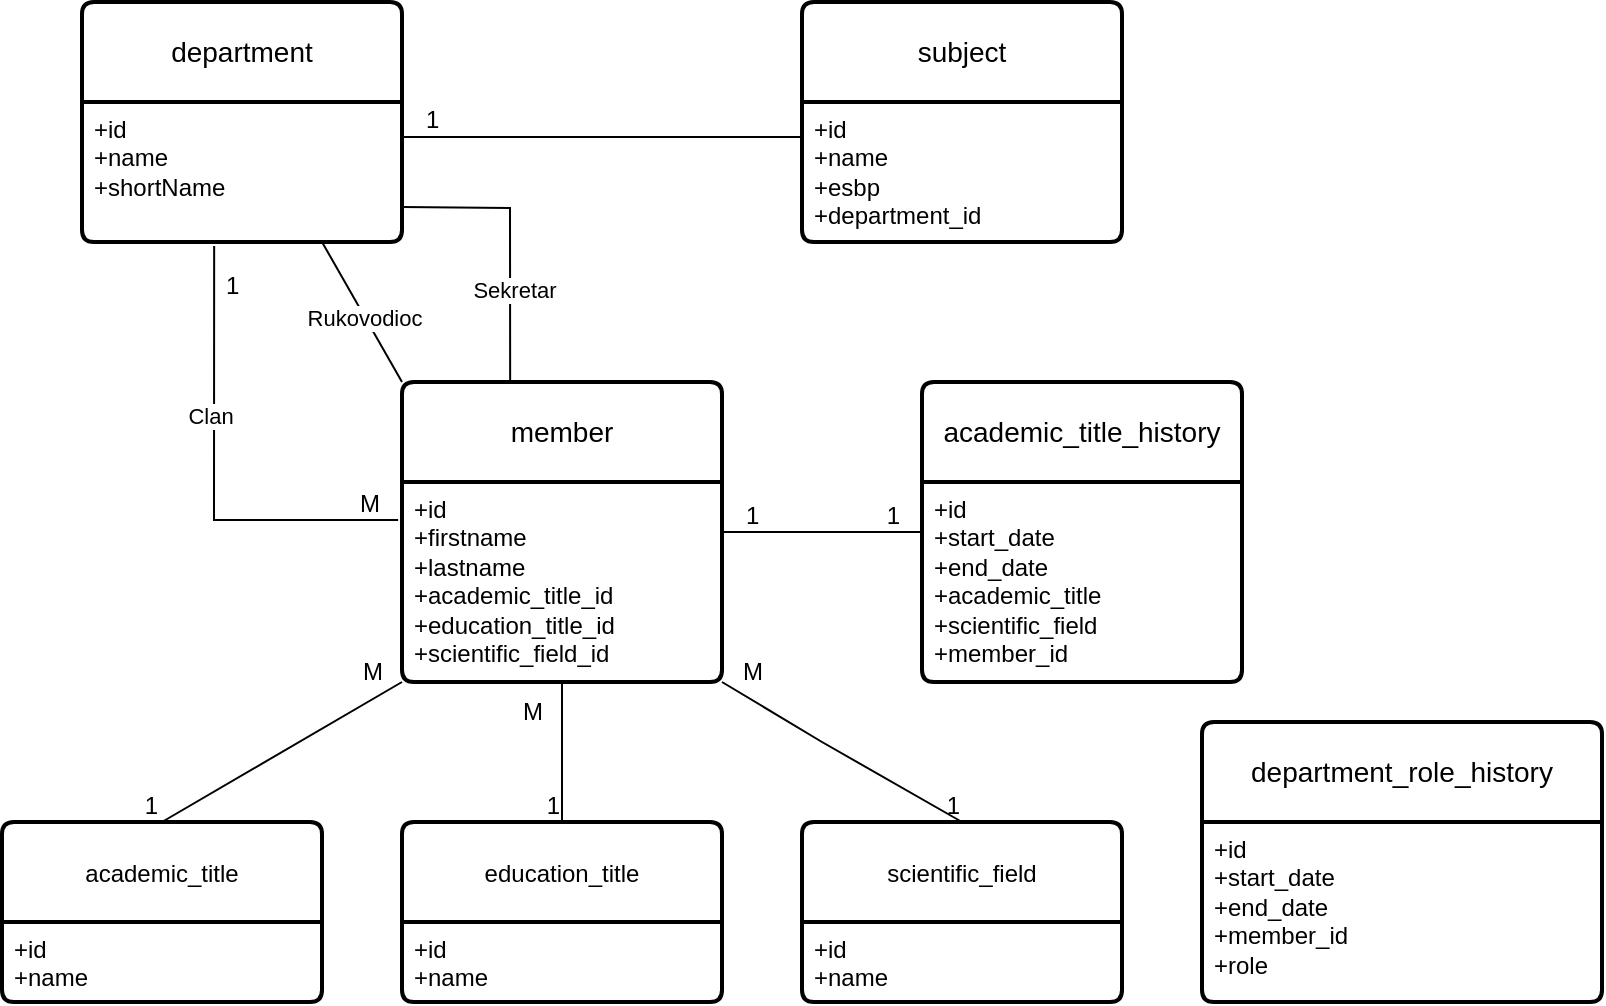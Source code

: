 <mxfile version="24.0.7" type="github">
  <diagram name="Page-1" id="2XKYMDq-A-VBpdEHPca9">
    <mxGraphModel dx="1434" dy="790" grid="1" gridSize="10" guides="1" tooltips="1" connect="1" arrows="1" fold="1" page="1" pageScale="1" pageWidth="850" pageHeight="1100" math="0" shadow="0">
      <root>
        <mxCell id="0" />
        <mxCell id="1" parent="0" />
        <mxCell id="a564kNEdvN1alCRzrxRP-16" value="department" style="swimlane;childLayout=stackLayout;horizontal=1;startSize=50;horizontalStack=0;rounded=1;fontSize=14;fontStyle=0;strokeWidth=2;resizeParent=0;resizeLast=1;shadow=0;dashed=0;align=center;arcSize=4;whiteSpace=wrap;html=1;" vertex="1" parent="1">
          <mxGeometry x="80" y="120" width="160" height="120" as="geometry" />
        </mxCell>
        <mxCell id="a564kNEdvN1alCRzrxRP-17" value="+id&lt;br&gt;+name&lt;br&gt;+shortName" style="align=left;strokeColor=none;fillColor=none;spacingLeft=4;fontSize=12;verticalAlign=top;resizable=0;rotatable=0;part=1;html=1;" vertex="1" parent="a564kNEdvN1alCRzrxRP-16">
          <mxGeometry y="50" width="160" height="70" as="geometry" />
        </mxCell>
        <mxCell id="a564kNEdvN1alCRzrxRP-18" value="subject" style="swimlane;childLayout=stackLayout;horizontal=1;startSize=50;horizontalStack=0;rounded=1;fontSize=14;fontStyle=0;strokeWidth=2;resizeParent=0;resizeLast=1;shadow=0;dashed=0;align=center;arcSize=4;whiteSpace=wrap;html=1;" vertex="1" parent="1">
          <mxGeometry x="440" y="120" width="160" height="120" as="geometry" />
        </mxCell>
        <mxCell id="a564kNEdvN1alCRzrxRP-19" value="+id&lt;br&gt;+name&lt;br&gt;+esbp&lt;div&gt;+department_id&lt;/div&gt;" style="align=left;strokeColor=none;fillColor=none;spacingLeft=4;fontSize=12;verticalAlign=top;resizable=0;rotatable=0;part=1;html=1;" vertex="1" parent="a564kNEdvN1alCRzrxRP-18">
          <mxGeometry y="50" width="160" height="70" as="geometry" />
        </mxCell>
        <mxCell id="a564kNEdvN1alCRzrxRP-20" value="member" style="swimlane;childLayout=stackLayout;horizontal=1;startSize=50;horizontalStack=0;rounded=1;fontSize=14;fontStyle=0;strokeWidth=2;resizeParent=0;resizeLast=1;shadow=0;dashed=0;align=center;arcSize=4;whiteSpace=wrap;html=1;" vertex="1" parent="1">
          <mxGeometry x="240" y="310" width="160" height="150" as="geometry" />
        </mxCell>
        <mxCell id="a564kNEdvN1alCRzrxRP-21" value="+id&lt;br&gt;+firstname&lt;br&gt;+lastname&lt;div&gt;+academic_title_id&lt;/div&gt;&lt;div&gt;+education_title_id&lt;/div&gt;&lt;div&gt;+scientific_field_id&lt;/div&gt;" style="align=left;strokeColor=none;fillColor=none;spacingLeft=4;fontSize=12;verticalAlign=top;resizable=0;rotatable=0;part=1;html=1;" vertex="1" parent="a564kNEdvN1alCRzrxRP-20">
          <mxGeometry y="50" width="160" height="100" as="geometry" />
        </mxCell>
        <mxCell id="a564kNEdvN1alCRzrxRP-24" value="&lt;span style=&quot;font-size: 12px; text-align: left; text-wrap: nowrap;&quot;&gt;academic_title&lt;/span&gt;" style="swimlane;childLayout=stackLayout;horizontal=1;startSize=50;horizontalStack=0;rounded=1;fontSize=14;fontStyle=0;strokeWidth=2;resizeParent=0;resizeLast=1;shadow=0;dashed=0;align=center;arcSize=4;whiteSpace=wrap;html=1;" vertex="1" parent="1">
          <mxGeometry x="40" y="530" width="160" height="90" as="geometry" />
        </mxCell>
        <mxCell id="a564kNEdvN1alCRzrxRP-25" value="+id&lt;br&gt;+name" style="align=left;strokeColor=none;fillColor=none;spacingLeft=4;fontSize=12;verticalAlign=top;resizable=0;rotatable=0;part=1;html=1;" vertex="1" parent="a564kNEdvN1alCRzrxRP-24">
          <mxGeometry y="50" width="160" height="40" as="geometry" />
        </mxCell>
        <mxCell id="a564kNEdvN1alCRzrxRP-28" value="&lt;span style=&quot;font-size: 12px; text-align: left; text-wrap: nowrap;&quot;&gt;education_title&lt;/span&gt;" style="swimlane;childLayout=stackLayout;horizontal=1;startSize=50;horizontalStack=0;rounded=1;fontSize=14;fontStyle=0;strokeWidth=2;resizeParent=0;resizeLast=1;shadow=0;dashed=0;align=center;arcSize=4;whiteSpace=wrap;html=1;" vertex="1" parent="1">
          <mxGeometry x="240" y="530" width="160" height="90" as="geometry" />
        </mxCell>
        <mxCell id="a564kNEdvN1alCRzrxRP-29" value="+id&lt;br&gt;+name" style="align=left;strokeColor=none;fillColor=none;spacingLeft=4;fontSize=12;verticalAlign=top;resizable=0;rotatable=0;part=1;html=1;" vertex="1" parent="a564kNEdvN1alCRzrxRP-28">
          <mxGeometry y="50" width="160" height="40" as="geometry" />
        </mxCell>
        <mxCell id="a564kNEdvN1alCRzrxRP-30" value="&lt;span style=&quot;font-size: 12px; text-align: left; text-wrap: nowrap;&quot;&gt;scientific_field&lt;/span&gt;" style="swimlane;childLayout=stackLayout;horizontal=1;startSize=50;horizontalStack=0;rounded=1;fontSize=14;fontStyle=0;strokeWidth=2;resizeParent=0;resizeLast=1;shadow=0;dashed=0;align=center;arcSize=4;whiteSpace=wrap;html=1;" vertex="1" parent="1">
          <mxGeometry x="440" y="530" width="160" height="90" as="geometry" />
        </mxCell>
        <mxCell id="a564kNEdvN1alCRzrxRP-31" value="+id&lt;br&gt;+name" style="align=left;strokeColor=none;fillColor=none;spacingLeft=4;fontSize=12;verticalAlign=top;resizable=0;rotatable=0;part=1;html=1;" vertex="1" parent="a564kNEdvN1alCRzrxRP-30">
          <mxGeometry y="50" width="160" height="40" as="geometry" />
        </mxCell>
        <mxCell id="a564kNEdvN1alCRzrxRP-32" value="academic_title_history" style="swimlane;childLayout=stackLayout;horizontal=1;startSize=50;horizontalStack=0;rounded=1;fontSize=14;fontStyle=0;strokeWidth=2;resizeParent=0;resizeLast=1;shadow=0;dashed=0;align=center;arcSize=4;whiteSpace=wrap;html=1;" vertex="1" parent="1">
          <mxGeometry x="500" y="310" width="160" height="150" as="geometry" />
        </mxCell>
        <mxCell id="a564kNEdvN1alCRzrxRP-33" value="+id&lt;br&gt;+start_date&lt;br&gt;+end_date&lt;div&gt;+academic_title&lt;/div&gt;&lt;div&gt;+scientific_field&lt;/div&gt;&lt;div&gt;+member_id&lt;/div&gt;" style="align=left;strokeColor=none;fillColor=none;spacingLeft=4;fontSize=12;verticalAlign=top;resizable=0;rotatable=0;part=1;html=1;" vertex="1" parent="a564kNEdvN1alCRzrxRP-32">
          <mxGeometry y="50" width="160" height="100" as="geometry" />
        </mxCell>
        <mxCell id="a564kNEdvN1alCRzrxRP-48" value="" style="endArrow=none;html=1;rounded=0;entryX=0.5;entryY=0;entryDx=0;entryDy=0;exitX=0;exitY=1;exitDx=0;exitDy=0;" edge="1" parent="1" source="a564kNEdvN1alCRzrxRP-21" target="a564kNEdvN1alCRzrxRP-24">
          <mxGeometry relative="1" as="geometry">
            <mxPoint x="30" y="460" as="sourcePoint" />
            <mxPoint x="190" y="460" as="targetPoint" />
          </mxGeometry>
        </mxCell>
        <mxCell id="a564kNEdvN1alCRzrxRP-49" value="1" style="resizable=0;html=1;whiteSpace=wrap;align=right;verticalAlign=bottom;" connectable="0" vertex="1" parent="a564kNEdvN1alCRzrxRP-48">
          <mxGeometry x="1" relative="1" as="geometry" />
        </mxCell>
        <mxCell id="a564kNEdvN1alCRzrxRP-50" value="" style="endArrow=none;html=1;rounded=0;entryX=0.5;entryY=0;entryDx=0;entryDy=0;exitX=0.5;exitY=1;exitDx=0;exitDy=0;" edge="1" parent="1" source="a564kNEdvN1alCRzrxRP-21" target="a564kNEdvN1alCRzrxRP-28">
          <mxGeometry relative="1" as="geometry">
            <mxPoint x="230" y="690" as="sourcePoint" />
            <mxPoint x="390" y="690" as="targetPoint" />
          </mxGeometry>
        </mxCell>
        <mxCell id="a564kNEdvN1alCRzrxRP-51" value="1" style="resizable=0;html=1;whiteSpace=wrap;align=right;verticalAlign=bottom;" connectable="0" vertex="1" parent="a564kNEdvN1alCRzrxRP-50">
          <mxGeometry x="1" relative="1" as="geometry" />
        </mxCell>
        <mxCell id="a564kNEdvN1alCRzrxRP-52" value="" style="endArrow=none;html=1;rounded=0;entryX=0.5;entryY=0;entryDx=0;entryDy=0;exitX=1;exitY=1;exitDx=0;exitDy=0;" edge="1" parent="1" source="a564kNEdvN1alCRzrxRP-21" target="a564kNEdvN1alCRzrxRP-30">
          <mxGeometry relative="1" as="geometry">
            <mxPoint x="460" y="490" as="sourcePoint" />
            <mxPoint x="620" y="490" as="targetPoint" />
            <Array as="points">
              <mxPoint x="450" y="490" />
            </Array>
          </mxGeometry>
        </mxCell>
        <mxCell id="a564kNEdvN1alCRzrxRP-53" value="1" style="resizable=0;html=1;whiteSpace=wrap;align=right;verticalAlign=bottom;" connectable="0" vertex="1" parent="a564kNEdvN1alCRzrxRP-52">
          <mxGeometry x="1" relative="1" as="geometry">
            <mxPoint as="offset" />
          </mxGeometry>
        </mxCell>
        <mxCell id="a564kNEdvN1alCRzrxRP-54" value="&lt;span style=&quot;text-align: right;&quot;&gt;M&lt;/span&gt;" style="text;html=1;align=center;verticalAlign=middle;resizable=0;points=[];autosize=1;strokeColor=none;fillColor=none;" vertex="1" parent="1">
          <mxGeometry x="400" y="440" width="30" height="30" as="geometry" />
        </mxCell>
        <mxCell id="a564kNEdvN1alCRzrxRP-55" value="&lt;span style=&quot;text-align: right;&quot;&gt;M&lt;/span&gt;" style="text;html=1;align=center;verticalAlign=middle;resizable=0;points=[];autosize=1;strokeColor=none;fillColor=none;" vertex="1" parent="1">
          <mxGeometry x="290" y="460" width="30" height="30" as="geometry" />
        </mxCell>
        <mxCell id="a564kNEdvN1alCRzrxRP-56" value="&lt;span style=&quot;text-align: right;&quot;&gt;M&lt;/span&gt;" style="text;html=1;align=center;verticalAlign=middle;resizable=0;points=[];autosize=1;strokeColor=none;fillColor=none;" vertex="1" parent="1">
          <mxGeometry x="210" y="440" width="30" height="30" as="geometry" />
        </mxCell>
        <mxCell id="a564kNEdvN1alCRzrxRP-58" value="" style="endArrow=none;html=1;rounded=0;exitX=0.413;exitY=1.029;exitDx=0;exitDy=0;exitPerimeter=0;entryX=-0.012;entryY=0.19;entryDx=0;entryDy=0;entryPerimeter=0;" edge="1" parent="1" source="a564kNEdvN1alCRzrxRP-17" target="a564kNEdvN1alCRzrxRP-21">
          <mxGeometry relative="1" as="geometry">
            <mxPoint x="40" y="360" as="sourcePoint" />
            <mxPoint x="200" y="360" as="targetPoint" />
            <Array as="points">
              <mxPoint x="146" y="379" />
            </Array>
          </mxGeometry>
        </mxCell>
        <mxCell id="a564kNEdvN1alCRzrxRP-59" value="1" style="resizable=0;html=1;whiteSpace=wrap;align=left;verticalAlign=bottom;" connectable="0" vertex="1" parent="a564kNEdvN1alCRzrxRP-58">
          <mxGeometry x="-1" relative="1" as="geometry">
            <mxPoint x="4" y="28" as="offset" />
          </mxGeometry>
        </mxCell>
        <mxCell id="a564kNEdvN1alCRzrxRP-60" value="M" style="resizable=0;html=1;whiteSpace=wrap;align=right;verticalAlign=bottom;" connectable="0" vertex="1" parent="a564kNEdvN1alCRzrxRP-58">
          <mxGeometry x="1" relative="1" as="geometry">
            <mxPoint x="-8" as="offset" />
          </mxGeometry>
        </mxCell>
        <mxCell id="a564kNEdvN1alCRzrxRP-67" value="Clan" style="edgeLabel;html=1;align=center;verticalAlign=middle;resizable=0;points=[];" vertex="1" connectable="0" parent="a564kNEdvN1alCRzrxRP-58">
          <mxGeometry x="-0.258" y="-2" relative="1" as="geometry">
            <mxPoint as="offset" />
          </mxGeometry>
        </mxCell>
        <mxCell id="a564kNEdvN1alCRzrxRP-61" value="" style="endArrow=none;html=1;rounded=0;exitX=1;exitY=0.25;exitDx=0;exitDy=0;entryX=0;entryY=0.25;entryDx=0;entryDy=0;" edge="1" parent="1" source="a564kNEdvN1alCRzrxRP-17" target="a564kNEdvN1alCRzrxRP-19">
          <mxGeometry relative="1" as="geometry">
            <mxPoint x="250" y="250" as="sourcePoint" />
            <mxPoint x="410" y="250" as="targetPoint" />
          </mxGeometry>
        </mxCell>
        <mxCell id="a564kNEdvN1alCRzrxRP-62" value="1" style="resizable=0;html=1;whiteSpace=wrap;align=left;verticalAlign=bottom;" connectable="0" vertex="1" parent="a564kNEdvN1alCRzrxRP-61">
          <mxGeometry x="-1" relative="1" as="geometry">
            <mxPoint x="10" as="offset" />
          </mxGeometry>
        </mxCell>
        <mxCell id="a564kNEdvN1alCRzrxRP-64" value="" style="endArrow=none;html=1;rounded=0;exitX=1;exitY=0.25;exitDx=0;exitDy=0;entryX=0;entryY=0.5;entryDx=0;entryDy=0;" edge="1" parent="1" source="a564kNEdvN1alCRzrxRP-21" target="a564kNEdvN1alCRzrxRP-32">
          <mxGeometry relative="1" as="geometry">
            <mxPoint x="530" y="490" as="sourcePoint" />
            <mxPoint x="690" y="490" as="targetPoint" />
          </mxGeometry>
        </mxCell>
        <mxCell id="a564kNEdvN1alCRzrxRP-65" value="1" style="resizable=0;html=1;whiteSpace=wrap;align=left;verticalAlign=bottom;" connectable="0" vertex="1" parent="a564kNEdvN1alCRzrxRP-64">
          <mxGeometry x="-1" relative="1" as="geometry">
            <mxPoint x="10" as="offset" />
          </mxGeometry>
        </mxCell>
        <mxCell id="a564kNEdvN1alCRzrxRP-66" value="1" style="resizable=0;html=1;whiteSpace=wrap;align=right;verticalAlign=bottom;" connectable="0" vertex="1" parent="a564kNEdvN1alCRzrxRP-64">
          <mxGeometry x="1" relative="1" as="geometry">
            <mxPoint x="-10" as="offset" />
          </mxGeometry>
        </mxCell>
        <mxCell id="a564kNEdvN1alCRzrxRP-68" value="" style="endArrow=none;html=1;rounded=0;exitX=0.75;exitY=1;exitDx=0;exitDy=0;entryX=0;entryY=0;entryDx=0;entryDy=0;" edge="1" parent="1" source="a564kNEdvN1alCRzrxRP-17" target="a564kNEdvN1alCRzrxRP-20">
          <mxGeometry relative="1" as="geometry">
            <mxPoint x="290" y="260" as="sourcePoint" />
            <mxPoint x="450" y="260" as="targetPoint" />
          </mxGeometry>
        </mxCell>
        <mxCell id="a564kNEdvN1alCRzrxRP-70" value="Rukovodioc" style="edgeLabel;html=1;align=center;verticalAlign=middle;resizable=0;points=[];" vertex="1" connectable="0" parent="a564kNEdvN1alCRzrxRP-68">
          <mxGeometry x="0.065" y="-1" relative="1" as="geometry">
            <mxPoint as="offset" />
          </mxGeometry>
        </mxCell>
        <mxCell id="a564kNEdvN1alCRzrxRP-69" value="" style="endArrow=none;html=1;rounded=0;exitX=1;exitY=0.75;exitDx=0;exitDy=0;entryX=0.338;entryY=-0.007;entryDx=0;entryDy=0;entryPerimeter=0;" edge="1" parent="1" source="a564kNEdvN1alCRzrxRP-17" target="a564kNEdvN1alCRzrxRP-20">
          <mxGeometry relative="1" as="geometry">
            <mxPoint x="270" y="250" as="sourcePoint" />
            <mxPoint x="430" y="250" as="targetPoint" />
            <Array as="points">
              <mxPoint x="294" y="223" />
            </Array>
          </mxGeometry>
        </mxCell>
        <mxCell id="a564kNEdvN1alCRzrxRP-71" value="Sekretar" style="edgeLabel;html=1;align=center;verticalAlign=middle;resizable=0;points=[];" vertex="1" connectable="0" parent="a564kNEdvN1alCRzrxRP-69">
          <mxGeometry x="0.358" y="2" relative="1" as="geometry">
            <mxPoint as="offset" />
          </mxGeometry>
        </mxCell>
        <mxCell id="a564kNEdvN1alCRzrxRP-72" value="department_role_history" style="swimlane;childLayout=stackLayout;horizontal=1;startSize=50;horizontalStack=0;rounded=1;fontSize=14;fontStyle=0;strokeWidth=2;resizeParent=0;resizeLast=1;shadow=0;dashed=0;align=center;arcSize=4;whiteSpace=wrap;html=1;" vertex="1" parent="1">
          <mxGeometry x="640" y="480" width="200" height="140" as="geometry">
            <mxRectangle x="640" y="500" width="190" height="50" as="alternateBounds" />
          </mxGeometry>
        </mxCell>
        <mxCell id="a564kNEdvN1alCRzrxRP-73" value="&lt;div&gt;+id&lt;/div&gt;+start_date&lt;br&gt;+end_date&lt;br&gt;+member_id&lt;div&gt;+role&lt;/div&gt;" style="align=left;strokeColor=none;fillColor=none;spacingLeft=4;fontSize=12;verticalAlign=top;resizable=0;rotatable=0;part=1;html=1;" vertex="1" parent="a564kNEdvN1alCRzrxRP-72">
          <mxGeometry y="50" width="200" height="90" as="geometry" />
        </mxCell>
      </root>
    </mxGraphModel>
  </diagram>
</mxfile>
